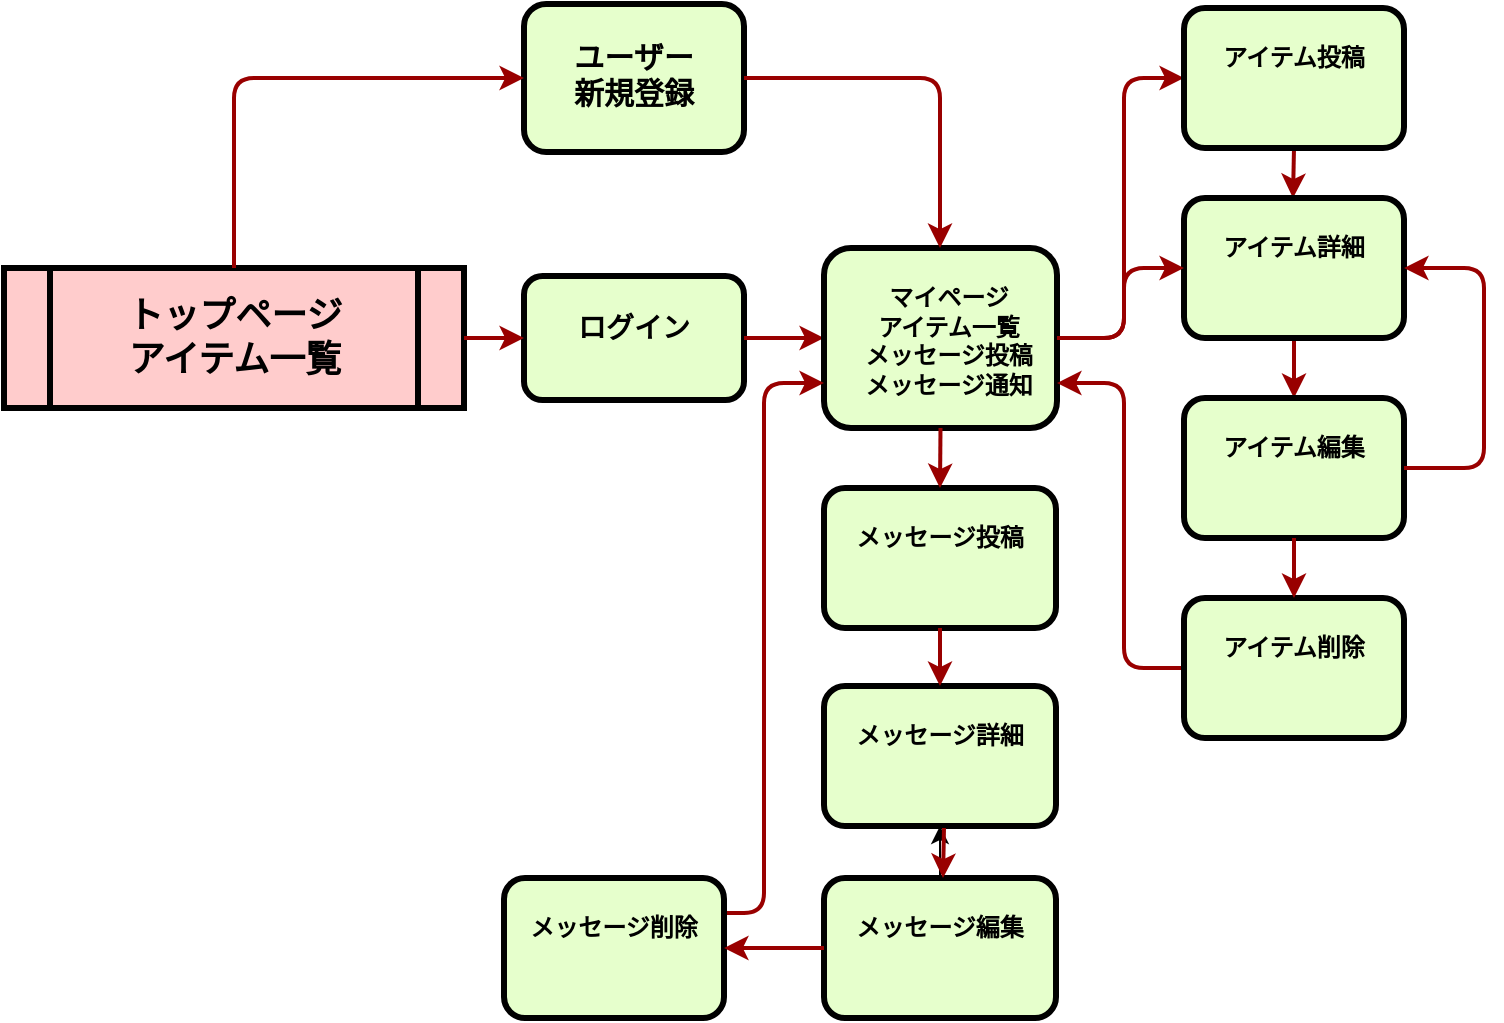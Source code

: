<mxfile version="22.0.8" type="device" pages="2">
  <diagram name="Page-1" id="c7558073-3199-34d8-9f00-42111426c3f3">
    <mxGraphModel dx="1876" dy="534" grid="1" gridSize="10" guides="1" tooltips="1" connect="1" arrows="1" fold="1" page="1" pageScale="1" pageWidth="826" pageHeight="1169" background="none" math="0" shadow="0">
      <root>
        <mxCell id="0" />
        <mxCell id="1" parent="0" />
        <mxCell id="5" value="トップページ&#xa;アイテム一覧" style="shape=process;whiteSpace=wrap;align=center;verticalAlign=middle;size=0.098;fontStyle=1;strokeWidth=3;fillColor=#FFCCCC;fontSize=18;" parent="1" vertex="1">
          <mxGeometry x="-783" y="312" width="230" height="70" as="geometry" />
        </mxCell>
        <mxCell id="6" value="&lt;p style=&quot;margin: 0px; margin-top: 4px; text-align: center; text-decoration: underline;&quot;&gt;&lt;strong&gt;&lt;br&gt;&lt;/strong&gt;&lt;/p&gt;&lt;p style=&quot;margin-top: 0pt; margin-bottom: 0pt; margin-left: 0in; direction: ltr; unicode-bidi: embed; word-break: normal; font-size: 15px;&quot;&gt;ユーザー&lt;/p&gt;&lt;p style=&quot;margin-top: 0pt; margin-bottom: 0pt; margin-left: 0in; direction: ltr; unicode-bidi: embed; word-break: normal; font-size: 15px;&quot;&gt;&lt;span style=&quot;background-color: initial; font-family: 游ゴシック;&quot;&gt;新規登録&lt;/span&gt;&lt;/p&gt;" style="verticalAlign=middle;align=center;overflow=fill;fontSize=12;fontFamily=Helvetica;html=1;rounded=1;fontStyle=1;strokeWidth=3;fillColor=#E6FFCC" parent="1" vertex="1">
          <mxGeometry x="-523" y="180" width="110" height="74" as="geometry" />
        </mxCell>
        <mxCell id="8" value="&lt;p style=&quot;margin: 0px; margin-top: 4px; text-align: center; text-decoration: underline;&quot;&gt;&lt;strong&gt;&lt;br&gt;&lt;/strong&gt;&lt;/p&gt;&lt;p style=&quot;margin-top: 0pt; margin-bottom: 0pt; margin-left: 0in; direction: ltr; unicode-bidi: embed; word-break: normal;&quot;&gt;&lt;font style=&quot;font-size: 14px;&quot;&gt;ログイン&lt;/font&gt;&lt;/p&gt;" style="verticalAlign=middle;align=center;overflow=fill;fontSize=12;fontFamily=Helvetica;html=1;rounded=1;fontStyle=1;strokeWidth=3;fillColor=#E6FFCC" parent="1" vertex="1">
          <mxGeometry x="-523" y="316" width="110" height="62" as="geometry" />
        </mxCell>
        <mxCell id="37" value="" style="edgeStyle=none;noEdgeStyle=1;strokeColor=#990000;strokeWidth=2;exitX=1;exitY=0.5;exitDx=0;exitDy=0;entryX=0;entryY=0.5;entryDx=0;entryDy=0;" parent="1" source="8" target="11" edge="1">
          <mxGeometry width="100" height="100" relative="1" as="geometry">
            <mxPoint x="-409" y="346.5" as="sourcePoint" />
            <mxPoint x="-303" y="346.5" as="targetPoint" />
          </mxGeometry>
        </mxCell>
        <mxCell id="11" value="&lt;p style=&quot;margin: 0px; margin-top: 4px; text-align: center; text-decoration: underline;&quot;&gt;&lt;strong&gt;&lt;br&gt;&lt;/strong&gt;&lt;/p&gt;&lt;p style=&quot;margin: 0px; margin-left: 8px;&quot;&gt;マイページ&lt;/p&gt;&lt;p style=&quot;margin: 0px; margin-left: 8px;&quot;&gt;アイテム一覧&lt;/p&gt;&lt;p style=&quot;margin: 0px; margin-left: 8px;&quot;&gt;メッセージ投稿&lt;/p&gt;&lt;p style=&quot;margin: 0px; margin-left: 8px;&quot;&gt;メッセージ通知&lt;/p&gt;" style="verticalAlign=middle;align=center;overflow=fill;fontSize=12;fontFamily=Helvetica;html=1;rounded=1;fontStyle=1;strokeWidth=3;fillColor=#E6FFCC" parent="1" vertex="1">
          <mxGeometry x="-373" y="302" width="116.5" height="90" as="geometry" />
        </mxCell>
        <mxCell id="58" value="" style="edgeStyle=elbowEdgeStyle;elbow=horizontal;strokeColor=#990000;strokeWidth=2;exitX=0.5;exitY=0;exitDx=0;exitDy=0;entryX=0;entryY=0.5;entryDx=0;entryDy=0;" parent="1" source="5" target="6" edge="1">
          <mxGeometry width="100" height="100" relative="1" as="geometry">
            <mxPoint x="-668" y="262" as="sourcePoint" />
            <mxPoint x="-533" y="212" as="targetPoint" />
            <Array as="points">
              <mxPoint x="-668" y="272" />
            </Array>
          </mxGeometry>
        </mxCell>
        <mxCell id="59" value="" style="edgeStyle=elbowEdgeStyle;elbow=horizontal;strokeColor=#990000;strokeWidth=2;entryX=0.5;entryY=0;entryDx=0;entryDy=0;exitX=1;exitY=0.5;exitDx=0;exitDy=0;" parent="1" source="6" target="11" edge="1">
          <mxGeometry width="100" height="100" relative="1" as="geometry">
            <mxPoint x="-463" y="272" as="sourcePoint" />
            <mxPoint x="-633" y="112" as="targetPoint" />
            <Array as="points">
              <mxPoint x="-315" y="252" />
            </Array>
          </mxGeometry>
        </mxCell>
        <mxCell id="68" value="" style="edgeStyle=elbowEdgeStyle;elbow=horizontal;strokeColor=#990000;strokeWidth=2;entryX=0;entryY=0.5;entryDx=0;entryDy=0;exitX=1;exitY=0.5;exitDx=0;exitDy=0;" parent="1" source="11" target="CJMxSbOq7fPC-N3wc85p-104" edge="1">
          <mxGeometry width="100" height="100" relative="1" as="geometry">
            <mxPoint x="-196.5" y="347" as="sourcePoint" />
            <mxPoint x="-133" y="217" as="targetPoint" />
            <Array as="points">
              <mxPoint x="-223" y="332" />
            </Array>
          </mxGeometry>
        </mxCell>
        <mxCell id="78" value="" style="edgeStyle=elbowEdgeStyle;elbow=horizontal;strokeColor=#990000;strokeWidth=2;entryX=0.5;entryY=0;entryDx=0;entryDy=0;" parent="1" target="CJMxSbOq7fPC-N3wc85p-101" edge="1">
          <mxGeometry width="100" height="100" relative="1" as="geometry">
            <mxPoint x="-138" y="252" as="sourcePoint" />
            <mxPoint x="-138.5" y="272" as="targetPoint" />
            <Array as="points">
              <mxPoint x="-138.5" y="252" />
            </Array>
          </mxGeometry>
        </mxCell>
        <mxCell id="92" value="" style="edgeStyle=elbowEdgeStyle;elbow=horizontal;strokeColor=#990000;strokeWidth=2;exitX=0.5;exitY=1;exitDx=0;exitDy=0;" parent="1" source="CJMxSbOq7fPC-N3wc85p-101" target="CJMxSbOq7fPC-N3wc85p-106" edge="1">
          <mxGeometry width="100" height="100" relative="1" as="geometry">
            <mxPoint x="-753.0" y="522" as="sourcePoint" />
            <mxPoint x="-393" y="612" as="targetPoint" />
          </mxGeometry>
        </mxCell>
        <mxCell id="93" value="" style="edgeStyle=elbowEdgeStyle;elbow=horizontal;strokeColor=#990000;strokeWidth=2;exitX=0;exitY=0.5;exitDx=0;exitDy=0;entryX=1;entryY=0.75;entryDx=0;entryDy=0;" parent="1" source="CJMxSbOq7fPC-N3wc85p-107" target="11" edge="1">
          <mxGeometry width="100" height="100" relative="1" as="geometry">
            <mxPoint x="-61" y="732" as="sourcePoint" />
            <mxPoint x="-383" y="772" as="targetPoint" />
            <Array as="points">
              <mxPoint x="-223" y="462" />
              <mxPoint x="-290" y="742" />
              <mxPoint x="-310" y="762" />
              <mxPoint x="-100" y="762" />
            </Array>
          </mxGeometry>
        </mxCell>
        <mxCell id="CJMxSbOq7fPC-N3wc85p-101" value="&lt;p style=&quot;margin: 0px; margin-top: 4px; text-align: center; text-decoration: underline;&quot;&gt;&lt;strong&gt;&lt;br&gt;&lt;/strong&gt;&lt;/p&gt;&lt;p style=&quot;margin-top: 0pt; margin-bottom: 0pt; margin-left: 0in; direction: ltr; unicode-bidi: embed; word-break: normal;&quot;&gt;アイテム詳細&lt;/p&gt;" style="verticalAlign=middle;align=center;overflow=fill;fontSize=12;fontFamily=Helvetica;html=1;rounded=1;fontStyle=1;strokeWidth=3;fillColor=#E6FFCC" parent="1" vertex="1">
          <mxGeometry x="-193" y="277" width="110" height="70" as="geometry" />
        </mxCell>
        <mxCell id="CJMxSbOq7fPC-N3wc85p-104" value="&lt;p style=&quot;margin: 0px; margin-top: 4px; text-align: center; text-decoration: underline;&quot;&gt;&lt;strong&gt;&lt;br&gt;&lt;/strong&gt;&lt;/p&gt;&lt;p style=&quot;margin-top: 0pt; margin-bottom: 0pt; margin-left: 0in; direction: ltr; unicode-bidi: embed; word-break: normal;&quot;&gt;アイテム投稿&lt;/p&gt;" style="verticalAlign=middle;align=center;overflow=fill;fontSize=12;fontFamily=Helvetica;html=1;rounded=1;fontStyle=1;strokeWidth=3;fillColor=#E6FFCC" parent="1" vertex="1">
          <mxGeometry x="-193" y="182" width="110" height="70" as="geometry" />
        </mxCell>
        <mxCell id="CJMxSbOq7fPC-N3wc85p-106" value="&lt;p style=&quot;margin: 0px; margin-top: 4px; text-align: center; text-decoration: underline;&quot;&gt;&lt;strong&gt;&lt;br&gt;&lt;/strong&gt;&lt;/p&gt;&lt;p style=&quot;margin-top: 0pt; margin-bottom: 0pt; margin-left: 0in; direction: ltr; unicode-bidi: embed; word-break: normal;&quot;&gt;アイテム編集&lt;/p&gt;" style="verticalAlign=middle;align=center;overflow=fill;fontSize=12;fontFamily=Helvetica;html=1;rounded=1;fontStyle=1;strokeWidth=3;fillColor=#E6FFCC" parent="1" vertex="1">
          <mxGeometry x="-193" y="377" width="110" height="70" as="geometry" />
        </mxCell>
        <mxCell id="CJMxSbOq7fPC-N3wc85p-107" value="&lt;p style=&quot;margin: 0px; margin-top: 4px; text-align: center; text-decoration: underline;&quot;&gt;&lt;strong&gt;&lt;br&gt;&lt;/strong&gt;&lt;/p&gt;&lt;p style=&quot;margin-top: 0pt; margin-bottom: 0pt; margin-left: 0in; direction: ltr; unicode-bidi: embed; word-break: normal;&quot;&gt;アイテム削除&lt;/p&gt;" style="verticalAlign=middle;align=center;overflow=fill;fontSize=12;fontFamily=Helvetica;html=1;rounded=1;fontStyle=1;strokeWidth=3;fillColor=#E6FFCC" parent="1" vertex="1">
          <mxGeometry x="-193" y="477" width="110" height="70" as="geometry" />
        </mxCell>
        <mxCell id="CJMxSbOq7fPC-N3wc85p-108" value="&lt;p style=&quot;margin: 0px; margin-top: 4px; text-align: center; text-decoration: underline;&quot;&gt;&lt;strong&gt;&lt;br&gt;&lt;/strong&gt;&lt;/p&gt;&lt;p style=&quot;margin-top: 0pt; margin-bottom: 0pt; margin-left: 0in; direction: ltr; unicode-bidi: embed; word-break: normal;&quot;&gt;メッセージ投稿&lt;br&gt;&lt;/p&gt;" style="verticalAlign=middle;align=center;overflow=fill;fontSize=12;fontFamily=Helvetica;html=1;rounded=1;fontStyle=1;strokeWidth=3;fillColor=#E6FFCC" parent="1" vertex="1">
          <mxGeometry x="-373" y="422" width="116" height="70" as="geometry" />
        </mxCell>
        <mxCell id="CJMxSbOq7fPC-N3wc85p-109" value="&lt;p style=&quot;margin: 0px; margin-top: 4px; text-align: center; text-decoration: underline;&quot;&gt;&lt;strong&gt;&lt;br&gt;&lt;/strong&gt;&lt;/p&gt;&lt;p style=&quot;margin-top: 0pt; margin-bottom: 0pt; margin-left: 0in; direction: ltr; unicode-bidi: embed; word-break: normal;&quot;&gt;メッセージ詳細&lt;br&gt;&lt;/p&gt;" style="verticalAlign=middle;align=center;overflow=fill;fontSize=12;fontFamily=Helvetica;html=1;rounded=1;fontStyle=1;strokeWidth=3;fillColor=#E6FFCC" parent="1" vertex="1">
          <mxGeometry x="-373" y="521" width="116" height="70" as="geometry" />
        </mxCell>
        <mxCell id="100" value="" style="edgeStyle=none;html=1;" parent="1" source="CJMxSbOq7fPC-N3wc85p-110" target="CJMxSbOq7fPC-N3wc85p-109" edge="1">
          <mxGeometry relative="1" as="geometry" />
        </mxCell>
        <mxCell id="CJMxSbOq7fPC-N3wc85p-110" value="&lt;p style=&quot;margin: 0px; margin-top: 4px; text-align: center; text-decoration: underline;&quot;&gt;&lt;strong&gt;&lt;br&gt;&lt;/strong&gt;&lt;/p&gt;&lt;p style=&quot;margin-top: 0pt; margin-bottom: 0pt; margin-left: 0in; direction: ltr; unicode-bidi: embed; word-break: normal;&quot;&gt;メッセージ編集&lt;/p&gt;" style="verticalAlign=middle;align=center;overflow=fill;fontSize=12;fontFamily=Helvetica;html=1;rounded=1;fontStyle=1;strokeWidth=3;fillColor=#E6FFCC" parent="1" vertex="1">
          <mxGeometry x="-373" y="617" width="116" height="70" as="geometry" />
        </mxCell>
        <mxCell id="CJMxSbOq7fPC-N3wc85p-111" value="" style="edgeStyle=none;noEdgeStyle=1;strokeColor=#990000;strokeWidth=2;entryX=0.5;entryY=0;entryDx=0;entryDy=0;exitX=0.5;exitY=1;exitDx=0;exitDy=0;" parent="1" source="CJMxSbOq7fPC-N3wc85p-106" target="CJMxSbOq7fPC-N3wc85p-107" edge="1">
          <mxGeometry width="100" height="100" relative="1" as="geometry">
            <mxPoint x="-538" y="462" as="sourcePoint" />
            <mxPoint x="-688.5" y="432" as="targetPoint" />
            <Array as="points" />
          </mxGeometry>
        </mxCell>
        <mxCell id="CJMxSbOq7fPC-N3wc85p-113" value="" style="edgeStyle=elbowEdgeStyle;elbow=horizontal;strokeColor=#990000;strokeWidth=2;exitX=0.5;exitY=1;exitDx=0;exitDy=0;entryX=0.5;entryY=0;entryDx=0;entryDy=0;" parent="1" source="CJMxSbOq7fPC-N3wc85p-108" target="CJMxSbOq7fPC-N3wc85p-109" edge="1">
          <mxGeometry width="100" height="100" relative="1" as="geometry">
            <mxPoint x="-315.25" y="482" as="sourcePoint" />
            <mxPoint x="-315.25" y="512" as="targetPoint" />
          </mxGeometry>
        </mxCell>
        <mxCell id="CJMxSbOq7fPC-N3wc85p-118" value="" style="edgeStyle=elbowEdgeStyle;elbow=horizontal;strokeColor=#990000;strokeWidth=2;" parent="1" edge="1">
          <mxGeometry width="100" height="100" relative="1" as="geometry">
            <mxPoint x="-313" y="592" as="sourcePoint" />
            <mxPoint x="-314" y="617" as="targetPoint" />
            <Array as="points" />
          </mxGeometry>
        </mxCell>
        <mxCell id="CJMxSbOq7fPC-N3wc85p-121" value="" style="edgeStyle=none;noEdgeStyle=1;strokeColor=#990000;strokeWidth=2;exitX=1;exitY=0.5;exitDx=0;exitDy=0;entryX=0;entryY=0.5;entryDx=0;entryDy=0;" parent="1" source="5" target="8" edge="1">
          <mxGeometry width="100" height="100" relative="1" as="geometry">
            <mxPoint x="-553" y="346.5" as="sourcePoint" />
            <mxPoint x="-513" y="346.5" as="targetPoint" />
          </mxGeometry>
        </mxCell>
        <mxCell id="CJMxSbOq7fPC-N3wc85p-125" value="" style="edgeStyle=elbowEdgeStyle;elbow=horizontal;strokeColor=#990000;strokeWidth=2;exitX=1;exitY=0.5;exitDx=0;exitDy=0;entryX=1;entryY=0.5;entryDx=0;entryDy=0;" parent="1" source="CJMxSbOq7fPC-N3wc85p-106" target="CJMxSbOq7fPC-N3wc85p-101" edge="1">
          <mxGeometry width="100" height="100" relative="1" as="geometry">
            <mxPoint x="10" y="434" as="sourcePoint" />
            <mxPoint x="-53" y="292" as="targetPoint" />
            <Array as="points">
              <mxPoint x="-43" y="362" />
              <mxPoint x="-87" y="664" />
              <mxPoint x="-107" y="684" />
              <mxPoint x="103" y="684" />
            </Array>
          </mxGeometry>
        </mxCell>
        <mxCell id="CJMxSbOq7fPC-N3wc85p-126" value="" style="edgeStyle=elbowEdgeStyle;elbow=horizontal;strokeColor=#990000;strokeWidth=2;exitX=1;exitY=0.25;exitDx=0;exitDy=0;entryX=0;entryY=0.75;entryDx=0;entryDy=0;" parent="1" source="CJMxSbOq7fPC-N3wc85p-127" target="11" edge="1">
          <mxGeometry width="100" height="100" relative="1" as="geometry">
            <mxPoint x="-453" y="521" as="sourcePoint" />
            <mxPoint x="-453" y="421" as="targetPoint" />
            <Array as="points">
              <mxPoint x="-403" y="432" />
              <mxPoint x="-478" y="502" />
              <mxPoint x="-457" y="773" />
              <mxPoint x="-477" y="793" />
              <mxPoint x="-267" y="793" />
            </Array>
          </mxGeometry>
        </mxCell>
        <mxCell id="CJMxSbOq7fPC-N3wc85p-127" value="&lt;p style=&quot;margin: 0px; margin-top: 4px; text-align: center; text-decoration: underline;&quot;&gt;&lt;strong&gt;&lt;br&gt;&lt;/strong&gt;&lt;/p&gt;&lt;p style=&quot;margin-top: 0pt; margin-bottom: 0pt; margin-left: 0in; direction: ltr; unicode-bidi: embed; word-break: normal;&quot;&gt;メッセージ削除&lt;br&gt;&lt;/p&gt;" style="verticalAlign=middle;align=center;overflow=fill;fontSize=12;fontFamily=Helvetica;html=1;rounded=1;fontStyle=1;strokeWidth=3;fillColor=#E6FFCC" parent="1" vertex="1">
          <mxGeometry x="-533" y="617" width="110" height="70" as="geometry" />
        </mxCell>
        <mxCell id="CJMxSbOq7fPC-N3wc85p-128" value="" style="edgeStyle=elbowEdgeStyle;elbow=horizontal;strokeColor=#990000;strokeWidth=2;exitX=0;exitY=0.5;exitDx=0;exitDy=0;entryX=1;entryY=0.5;entryDx=0;entryDy=0;" parent="1" source="CJMxSbOq7fPC-N3wc85p-110" target="CJMxSbOq7fPC-N3wc85p-127" edge="1">
          <mxGeometry width="100" height="100" relative="1" as="geometry">
            <mxPoint x="-380" y="654" as="sourcePoint" />
            <mxPoint x="-443" y="512" as="targetPoint" />
            <Array as="points">
              <mxPoint x="-403" y="642" />
              <mxPoint x="-477" y="884" />
              <mxPoint x="-497" y="904" />
              <mxPoint x="-287" y="904" />
            </Array>
          </mxGeometry>
        </mxCell>
        <mxCell id="95" value="" style="edgeStyle=elbowEdgeStyle;elbow=horizontal;strokeColor=#990000;strokeWidth=2;exitX=1;exitY=0.5;exitDx=0;exitDy=0;entryX=0;entryY=0.5;entryDx=0;entryDy=0;" parent="1" source="11" target="CJMxSbOq7fPC-N3wc85p-101" edge="1">
          <mxGeometry width="100" height="100" relative="1" as="geometry">
            <mxPoint x="-203" y="302" as="sourcePoint" />
            <mxPoint x="-203" y="332" as="targetPoint" />
            <Array as="points">
              <mxPoint x="-223" y="332" />
            </Array>
          </mxGeometry>
        </mxCell>
        <mxCell id="97" value="" style="edgeStyle=none;noEdgeStyle=1;strokeColor=#990000;strokeWidth=2;entryX=0.5;entryY=0;entryDx=0;entryDy=0;exitX=0.5;exitY=1;exitDx=0;exitDy=0;" parent="1" source="11" target="CJMxSbOq7fPC-N3wc85p-108" edge="1">
          <mxGeometry width="100" height="100" relative="1" as="geometry">
            <mxPoint x="-315" y="392" as="sourcePoint" />
            <mxPoint x="-323" y="432" as="targetPoint" />
            <Array as="points" />
          </mxGeometry>
        </mxCell>
      </root>
    </mxGraphModel>
  </diagram>
  <diagram name="Page-1のコピー" id="c0r00u2ib0QFOMMJd9hD">
    <mxGraphModel dx="1876" dy="534" grid="1" gridSize="10" guides="1" tooltips="1" connect="1" arrows="1" fold="1" page="1" pageScale="1" pageWidth="826" pageHeight="1169" background="none" math="0" shadow="0">
      <root>
        <mxCell id="atHTrR4Io3S5I9kmvwUt-0" />
        <mxCell id="atHTrR4Io3S5I9kmvwUt-1" parent="atHTrR4Io3S5I9kmvwUt-0" />
        <mxCell id="atHTrR4Io3S5I9kmvwUt-3" value="&lt;p style=&quot;margin: 0px; margin-top: 4px; text-align: center; text-decoration: underline;&quot;&gt;&lt;strong&gt;&lt;br&gt;&lt;/strong&gt;&lt;/p&gt;&lt;p style=&quot;margin-top: 0pt; margin-bottom: 0pt; margin-left: 0in; direction: ltr; unicode-bidi: embed; word-break: normal; font-size: 15px;&quot;&gt;ユーザー&lt;/p&gt;&lt;p style=&quot;margin-top: 0pt; margin-bottom: 0pt; margin-left: 0in; direction: ltr; unicode-bidi: embed; word-break: normal; font-size: 15px;&quot;&gt;&lt;span style=&quot;background-color: initial; font-family: 游ゴシック;&quot;&gt;新規登録&lt;/span&gt;&lt;/p&gt;" style="verticalAlign=middle;align=center;overflow=fill;fontSize=12;fontFamily=Helvetica;html=1;rounded=1;fontStyle=1;strokeWidth=3;fillColor=#E6FFCC" vertex="1" parent="atHTrR4Io3S5I9kmvwUt-1">
          <mxGeometry x="-530" y="120" width="110" height="74" as="geometry" />
        </mxCell>
        <mxCell id="atHTrR4Io3S5I9kmvwUt-4" value="&lt;p style=&quot;margin: 0px; margin-top: 4px; text-align: center; text-decoration: underline;&quot;&gt;&lt;strong&gt;&lt;br&gt;&lt;/strong&gt;&lt;/p&gt;&lt;p style=&quot;margin-top: 0pt; margin-bottom: 0pt; margin-left: 0in; direction: ltr; unicode-bidi: embed; word-break: normal;&quot;&gt;&lt;font style=&quot;font-size: 14px;&quot;&gt;トップページ&lt;/font&gt;&lt;/p&gt;&lt;p style=&quot;margin-top: 0pt; margin-bottom: 0pt; margin-left: 0in; direction: ltr; unicode-bidi: embed; word-break: normal;&quot;&gt;&lt;font style=&quot;font-size: 14px;&quot;&gt;ログイン&lt;/font&gt;&lt;/p&gt;" style="verticalAlign=middle;align=center;overflow=fill;fontSize=12;fontFamily=Helvetica;html=1;rounded=1;fontStyle=1;strokeWidth=3;fillColor=#E6FFCC" vertex="1" parent="atHTrR4Io3S5I9kmvwUt-1">
          <mxGeometry x="-530" y="256" width="110" height="62" as="geometry" />
        </mxCell>
        <mxCell id="atHTrR4Io3S5I9kmvwUt-5" value="" style="edgeStyle=none;noEdgeStyle=1;strokeColor=#990000;strokeWidth=2;exitX=1;exitY=0.5;exitDx=0;exitDy=0;entryX=0;entryY=0.5;entryDx=0;entryDy=0;" edge="1" parent="atHTrR4Io3S5I9kmvwUt-1" source="atHTrR4Io3S5I9kmvwUt-4" target="atHTrR4Io3S5I9kmvwUt-6">
          <mxGeometry width="100" height="100" relative="1" as="geometry">
            <mxPoint x="-416" y="286.5" as="sourcePoint" />
            <mxPoint x="-310" y="286.5" as="targetPoint" />
          </mxGeometry>
        </mxCell>
        <mxCell id="atHTrR4Io3S5I9kmvwUt-6" value="&lt;p style=&quot;margin: 0px; margin-top: 4px; text-align: center; text-decoration: underline;&quot;&gt;&lt;strong&gt;&lt;br&gt;&lt;/strong&gt;&lt;/p&gt;&lt;p style=&quot;margin: 0px; margin-left: 8px;&quot;&gt;マイページ&lt;/p&gt;&lt;p style=&quot;margin: 0px; margin-left: 8px;&quot;&gt;アイテム一覧&lt;/p&gt;&lt;p style=&quot;margin: 0px; margin-left: 8px;&quot;&gt;メッセージ投稿&lt;/p&gt;&lt;p style=&quot;margin: 0px; margin-left: 8px;&quot;&gt;メッセージ通知&lt;/p&gt;" style="verticalAlign=middle;align=center;overflow=fill;fontSize=12;fontFamily=Helvetica;html=1;rounded=1;fontStyle=1;strokeWidth=3;fillColor=#E6FFCC" vertex="1" parent="atHTrR4Io3S5I9kmvwUt-1">
          <mxGeometry x="-380" y="242" width="116.5" height="90" as="geometry" />
        </mxCell>
        <mxCell id="atHTrR4Io3S5I9kmvwUt-8" value="" style="edgeStyle=elbowEdgeStyle;elbow=horizontal;strokeColor=#990000;strokeWidth=2;entryX=0.5;entryY=0;entryDx=0;entryDy=0;exitX=1;exitY=0.5;exitDx=0;exitDy=0;" edge="1" parent="atHTrR4Io3S5I9kmvwUt-1" source="atHTrR4Io3S5I9kmvwUt-3" target="atHTrR4Io3S5I9kmvwUt-6">
          <mxGeometry width="100" height="100" relative="1" as="geometry">
            <mxPoint x="-470" y="212" as="sourcePoint" />
            <mxPoint x="-640" y="52" as="targetPoint" />
            <Array as="points">
              <mxPoint x="-322" y="192" />
            </Array>
          </mxGeometry>
        </mxCell>
        <mxCell id="atHTrR4Io3S5I9kmvwUt-9" value="" style="edgeStyle=elbowEdgeStyle;elbow=horizontal;strokeColor=#990000;strokeWidth=2;entryX=0;entryY=0.5;entryDx=0;entryDy=0;exitX=1;exitY=0.5;exitDx=0;exitDy=0;" edge="1" parent="atHTrR4Io3S5I9kmvwUt-1" source="atHTrR4Io3S5I9kmvwUt-6" target="atHTrR4Io3S5I9kmvwUt-14">
          <mxGeometry width="100" height="100" relative="1" as="geometry">
            <mxPoint x="-203.5" y="287" as="sourcePoint" />
            <mxPoint x="-140" y="157" as="targetPoint" />
            <Array as="points">
              <mxPoint x="-230" y="272" />
            </Array>
          </mxGeometry>
        </mxCell>
        <mxCell id="atHTrR4Io3S5I9kmvwUt-10" value="" style="edgeStyle=elbowEdgeStyle;elbow=horizontal;strokeColor=#990000;strokeWidth=2;entryX=0.5;entryY=0;entryDx=0;entryDy=0;" edge="1" parent="atHTrR4Io3S5I9kmvwUt-1" target="atHTrR4Io3S5I9kmvwUt-13">
          <mxGeometry width="100" height="100" relative="1" as="geometry">
            <mxPoint x="-145" y="192" as="sourcePoint" />
            <mxPoint x="-145.5" y="212" as="targetPoint" />
            <Array as="points">
              <mxPoint x="-145.5" y="192" />
            </Array>
          </mxGeometry>
        </mxCell>
        <mxCell id="atHTrR4Io3S5I9kmvwUt-11" value="" style="edgeStyle=elbowEdgeStyle;elbow=horizontal;strokeColor=#990000;strokeWidth=2;exitX=0.5;exitY=1;exitDx=0;exitDy=0;" edge="1" parent="atHTrR4Io3S5I9kmvwUt-1" source="atHTrR4Io3S5I9kmvwUt-13" target="atHTrR4Io3S5I9kmvwUt-15">
          <mxGeometry width="100" height="100" relative="1" as="geometry">
            <mxPoint x="-760.0" y="462" as="sourcePoint" />
            <mxPoint x="-400" y="552" as="targetPoint" />
          </mxGeometry>
        </mxCell>
        <mxCell id="atHTrR4Io3S5I9kmvwUt-12" value="" style="edgeStyle=elbowEdgeStyle;elbow=horizontal;strokeColor=#990000;strokeWidth=2;exitX=0;exitY=0.5;exitDx=0;exitDy=0;entryX=1;entryY=0.75;entryDx=0;entryDy=0;" edge="1" parent="atHTrR4Io3S5I9kmvwUt-1" source="atHTrR4Io3S5I9kmvwUt-16" target="atHTrR4Io3S5I9kmvwUt-6">
          <mxGeometry width="100" height="100" relative="1" as="geometry">
            <mxPoint x="-68" y="672" as="sourcePoint" />
            <mxPoint x="-390" y="712" as="targetPoint" />
            <Array as="points">
              <mxPoint x="-230" y="402" />
              <mxPoint x="-297" y="682" />
              <mxPoint x="-317" y="702" />
              <mxPoint x="-107" y="702" />
            </Array>
          </mxGeometry>
        </mxCell>
        <mxCell id="atHTrR4Io3S5I9kmvwUt-13" value="&lt;p style=&quot;margin: 0px; margin-top: 4px; text-align: center; text-decoration: underline;&quot;&gt;&lt;strong&gt;&lt;br&gt;&lt;/strong&gt;&lt;/p&gt;&lt;p style=&quot;margin-top: 0pt; margin-bottom: 0pt; margin-left: 0in; direction: ltr; unicode-bidi: embed; word-break: normal;&quot;&gt;アイテム登録&lt;/p&gt;" style="verticalAlign=middle;align=center;overflow=fill;fontSize=12;fontFamily=Helvetica;html=1;rounded=1;fontStyle=1;strokeWidth=3;fillColor=#E6FFCC" vertex="1" parent="atHTrR4Io3S5I9kmvwUt-1">
          <mxGeometry x="-200" y="217" width="110" height="70" as="geometry" />
        </mxCell>
        <mxCell id="atHTrR4Io3S5I9kmvwUt-14" value="&lt;p style=&quot;margin: 0px; margin-top: 4px; text-align: center; text-decoration: underline;&quot;&gt;&lt;strong&gt;&lt;br&gt;&lt;/strong&gt;&lt;/p&gt;&lt;p style=&quot;margin-top: 0pt; margin-bottom: 0pt; margin-left: 0in; direction: ltr; unicode-bidi: embed; word-break: normal;&quot;&gt;アイテム選択&lt;/p&gt;" style="verticalAlign=middle;align=center;overflow=fill;fontSize=12;fontFamily=Helvetica;html=1;rounded=1;fontStyle=1;strokeWidth=3;fillColor=#E6FFCC" vertex="1" parent="atHTrR4Io3S5I9kmvwUt-1">
          <mxGeometry x="-200" y="122" width="110" height="70" as="geometry" />
        </mxCell>
        <mxCell id="atHTrR4Io3S5I9kmvwUt-15" value="&lt;p style=&quot;margin: 0px; margin-top: 4px; text-align: center; text-decoration: underline;&quot;&gt;&lt;strong&gt;&lt;br&gt;&lt;/strong&gt;&lt;/p&gt;&lt;p style=&quot;margin-top: 0pt; margin-bottom: 0pt; margin-left: 0in; direction: ltr; unicode-bidi: embed; word-break: normal;&quot;&gt;アイテム編集&lt;/p&gt;" style="verticalAlign=middle;align=center;overflow=fill;fontSize=12;fontFamily=Helvetica;html=1;rounded=1;fontStyle=1;strokeWidth=3;fillColor=#E6FFCC" vertex="1" parent="atHTrR4Io3S5I9kmvwUt-1">
          <mxGeometry x="-200" y="317" width="110" height="70" as="geometry" />
        </mxCell>
        <mxCell id="atHTrR4Io3S5I9kmvwUt-16" value="&lt;p style=&quot;margin: 0px; margin-top: 4px; text-align: center; text-decoration: underline;&quot;&gt;&lt;strong&gt;&lt;br&gt;&lt;/strong&gt;&lt;/p&gt;&lt;p style=&quot;margin-top: 0pt; margin-bottom: 0pt; margin-left: 0in; direction: ltr; unicode-bidi: embed; word-break: normal;&quot;&gt;アイテム削除&lt;/p&gt;" style="verticalAlign=middle;align=center;overflow=fill;fontSize=12;fontFamily=Helvetica;html=1;rounded=1;fontStyle=1;strokeWidth=3;fillColor=#E6FFCC" vertex="1" parent="atHTrR4Io3S5I9kmvwUt-1">
          <mxGeometry x="-200" y="417" width="110" height="70" as="geometry" />
        </mxCell>
        <mxCell id="atHTrR4Io3S5I9kmvwUt-17" value="&lt;p style=&quot;margin: 0px; margin-top: 4px; text-align: center; text-decoration: underline;&quot;&gt;&lt;strong&gt;&lt;br&gt;&lt;/strong&gt;&lt;/p&gt;&lt;p style=&quot;margin-top: 0pt; margin-bottom: 0pt; margin-left: 0in; direction: ltr; unicode-bidi: embed; word-break: normal;&quot;&gt;メッセージ投稿&lt;br&gt;&lt;/p&gt;" style="verticalAlign=middle;align=center;overflow=fill;fontSize=12;fontFamily=Helvetica;html=1;rounded=1;fontStyle=1;strokeWidth=3;fillColor=#E6FFCC" vertex="1" parent="atHTrR4Io3S5I9kmvwUt-1">
          <mxGeometry x="-380" y="362" width="116" height="70" as="geometry" />
        </mxCell>
        <mxCell id="atHTrR4Io3S5I9kmvwUt-18" value="&lt;p style=&quot;margin: 0px; margin-top: 4px; text-align: center; text-decoration: underline;&quot;&gt;&lt;strong&gt;&lt;br&gt;&lt;/strong&gt;&lt;/p&gt;&lt;p style=&quot;margin-top: 0pt; margin-bottom: 0pt; margin-left: 0in; direction: ltr; unicode-bidi: embed; word-break: normal;&quot;&gt;メッセージ詳細&lt;br&gt;&lt;/p&gt;" style="verticalAlign=middle;align=center;overflow=fill;fontSize=12;fontFamily=Helvetica;html=1;rounded=1;fontStyle=1;strokeWidth=3;fillColor=#E6FFCC" vertex="1" parent="atHTrR4Io3S5I9kmvwUt-1">
          <mxGeometry x="-380" y="461" width="116" height="70" as="geometry" />
        </mxCell>
        <mxCell id="atHTrR4Io3S5I9kmvwUt-21" value="" style="edgeStyle=none;noEdgeStyle=1;strokeColor=#990000;strokeWidth=2;entryX=0.5;entryY=0;entryDx=0;entryDy=0;exitX=0.5;exitY=1;exitDx=0;exitDy=0;" edge="1" parent="atHTrR4Io3S5I9kmvwUt-1" source="atHTrR4Io3S5I9kmvwUt-15" target="atHTrR4Io3S5I9kmvwUt-16">
          <mxGeometry width="100" height="100" relative="1" as="geometry">
            <mxPoint x="-545" y="402" as="sourcePoint" />
            <mxPoint x="-695.5" y="372" as="targetPoint" />
            <Array as="points" />
          </mxGeometry>
        </mxCell>
        <mxCell id="atHTrR4Io3S5I9kmvwUt-22" value="" style="edgeStyle=elbowEdgeStyle;elbow=horizontal;strokeColor=#990000;strokeWidth=2;exitX=0.5;exitY=1;exitDx=0;exitDy=0;entryX=0.5;entryY=0;entryDx=0;entryDy=0;" edge="1" parent="atHTrR4Io3S5I9kmvwUt-1" source="atHTrR4Io3S5I9kmvwUt-17" target="atHTrR4Io3S5I9kmvwUt-18">
          <mxGeometry width="100" height="100" relative="1" as="geometry">
            <mxPoint x="-322.25" y="422" as="sourcePoint" />
            <mxPoint x="-322.25" y="452" as="targetPoint" />
          </mxGeometry>
        </mxCell>
        <mxCell id="atHTrR4Io3S5I9kmvwUt-25" value="" style="edgeStyle=elbowEdgeStyle;elbow=horizontal;strokeColor=#990000;strokeWidth=2;exitX=1;exitY=0.5;exitDx=0;exitDy=0;entryX=1;entryY=0.5;entryDx=0;entryDy=0;" edge="1" parent="atHTrR4Io3S5I9kmvwUt-1" source="atHTrR4Io3S5I9kmvwUt-15" target="atHTrR4Io3S5I9kmvwUt-13">
          <mxGeometry width="100" height="100" relative="1" as="geometry">
            <mxPoint x="3" y="374" as="sourcePoint" />
            <mxPoint x="-60" y="232" as="targetPoint" />
            <Array as="points">
              <mxPoint x="-50" y="302" />
              <mxPoint x="-94" y="604" />
              <mxPoint x="-114" y="624" />
              <mxPoint x="96" y="624" />
            </Array>
          </mxGeometry>
        </mxCell>
        <mxCell id="atHTrR4Io3S5I9kmvwUt-29" value="" style="edgeStyle=elbowEdgeStyle;elbow=horizontal;strokeColor=#990000;strokeWidth=2;exitX=1;exitY=0.5;exitDx=0;exitDy=0;entryX=0;entryY=0.5;entryDx=0;entryDy=0;" edge="1" parent="atHTrR4Io3S5I9kmvwUt-1" source="atHTrR4Io3S5I9kmvwUt-6" target="atHTrR4Io3S5I9kmvwUt-13">
          <mxGeometry width="100" height="100" relative="1" as="geometry">
            <mxPoint x="-210" y="242" as="sourcePoint" />
            <mxPoint x="-210" y="272" as="targetPoint" />
            <Array as="points">
              <mxPoint x="-230" y="272" />
            </Array>
          </mxGeometry>
        </mxCell>
        <mxCell id="atHTrR4Io3S5I9kmvwUt-30" value="" style="edgeStyle=none;noEdgeStyle=1;strokeColor=#990000;strokeWidth=2;entryX=0.5;entryY=0;entryDx=0;entryDy=0;exitX=0.5;exitY=1;exitDx=0;exitDy=0;" edge="1" parent="atHTrR4Io3S5I9kmvwUt-1" source="atHTrR4Io3S5I9kmvwUt-6" target="atHTrR4Io3S5I9kmvwUt-17">
          <mxGeometry width="100" height="100" relative="1" as="geometry">
            <mxPoint x="-322" y="332" as="sourcePoint" />
            <mxPoint x="-330" y="372" as="targetPoint" />
            <Array as="points" />
          </mxGeometry>
        </mxCell>
        <mxCell id="3tb4Dj-uCg_8Nz350ugY-0" value="" style="edgeStyle=none;noEdgeStyle=1;strokeColor=#990000;strokeWidth=2;exitX=0.5;exitY=0;exitDx=0;exitDy=0;entryX=0.5;entryY=1;entryDx=0;entryDy=0;" edge="1" parent="atHTrR4Io3S5I9kmvwUt-1" source="atHTrR4Io3S5I9kmvwUt-4" target="atHTrR4Io3S5I9kmvwUt-3">
          <mxGeometry width="100" height="100" relative="1" as="geometry">
            <mxPoint x="-480" y="217" as="sourcePoint" />
            <mxPoint x="-440" y="217" as="targetPoint" />
          </mxGeometry>
        </mxCell>
      </root>
    </mxGraphModel>
  </diagram>
</mxfile>
